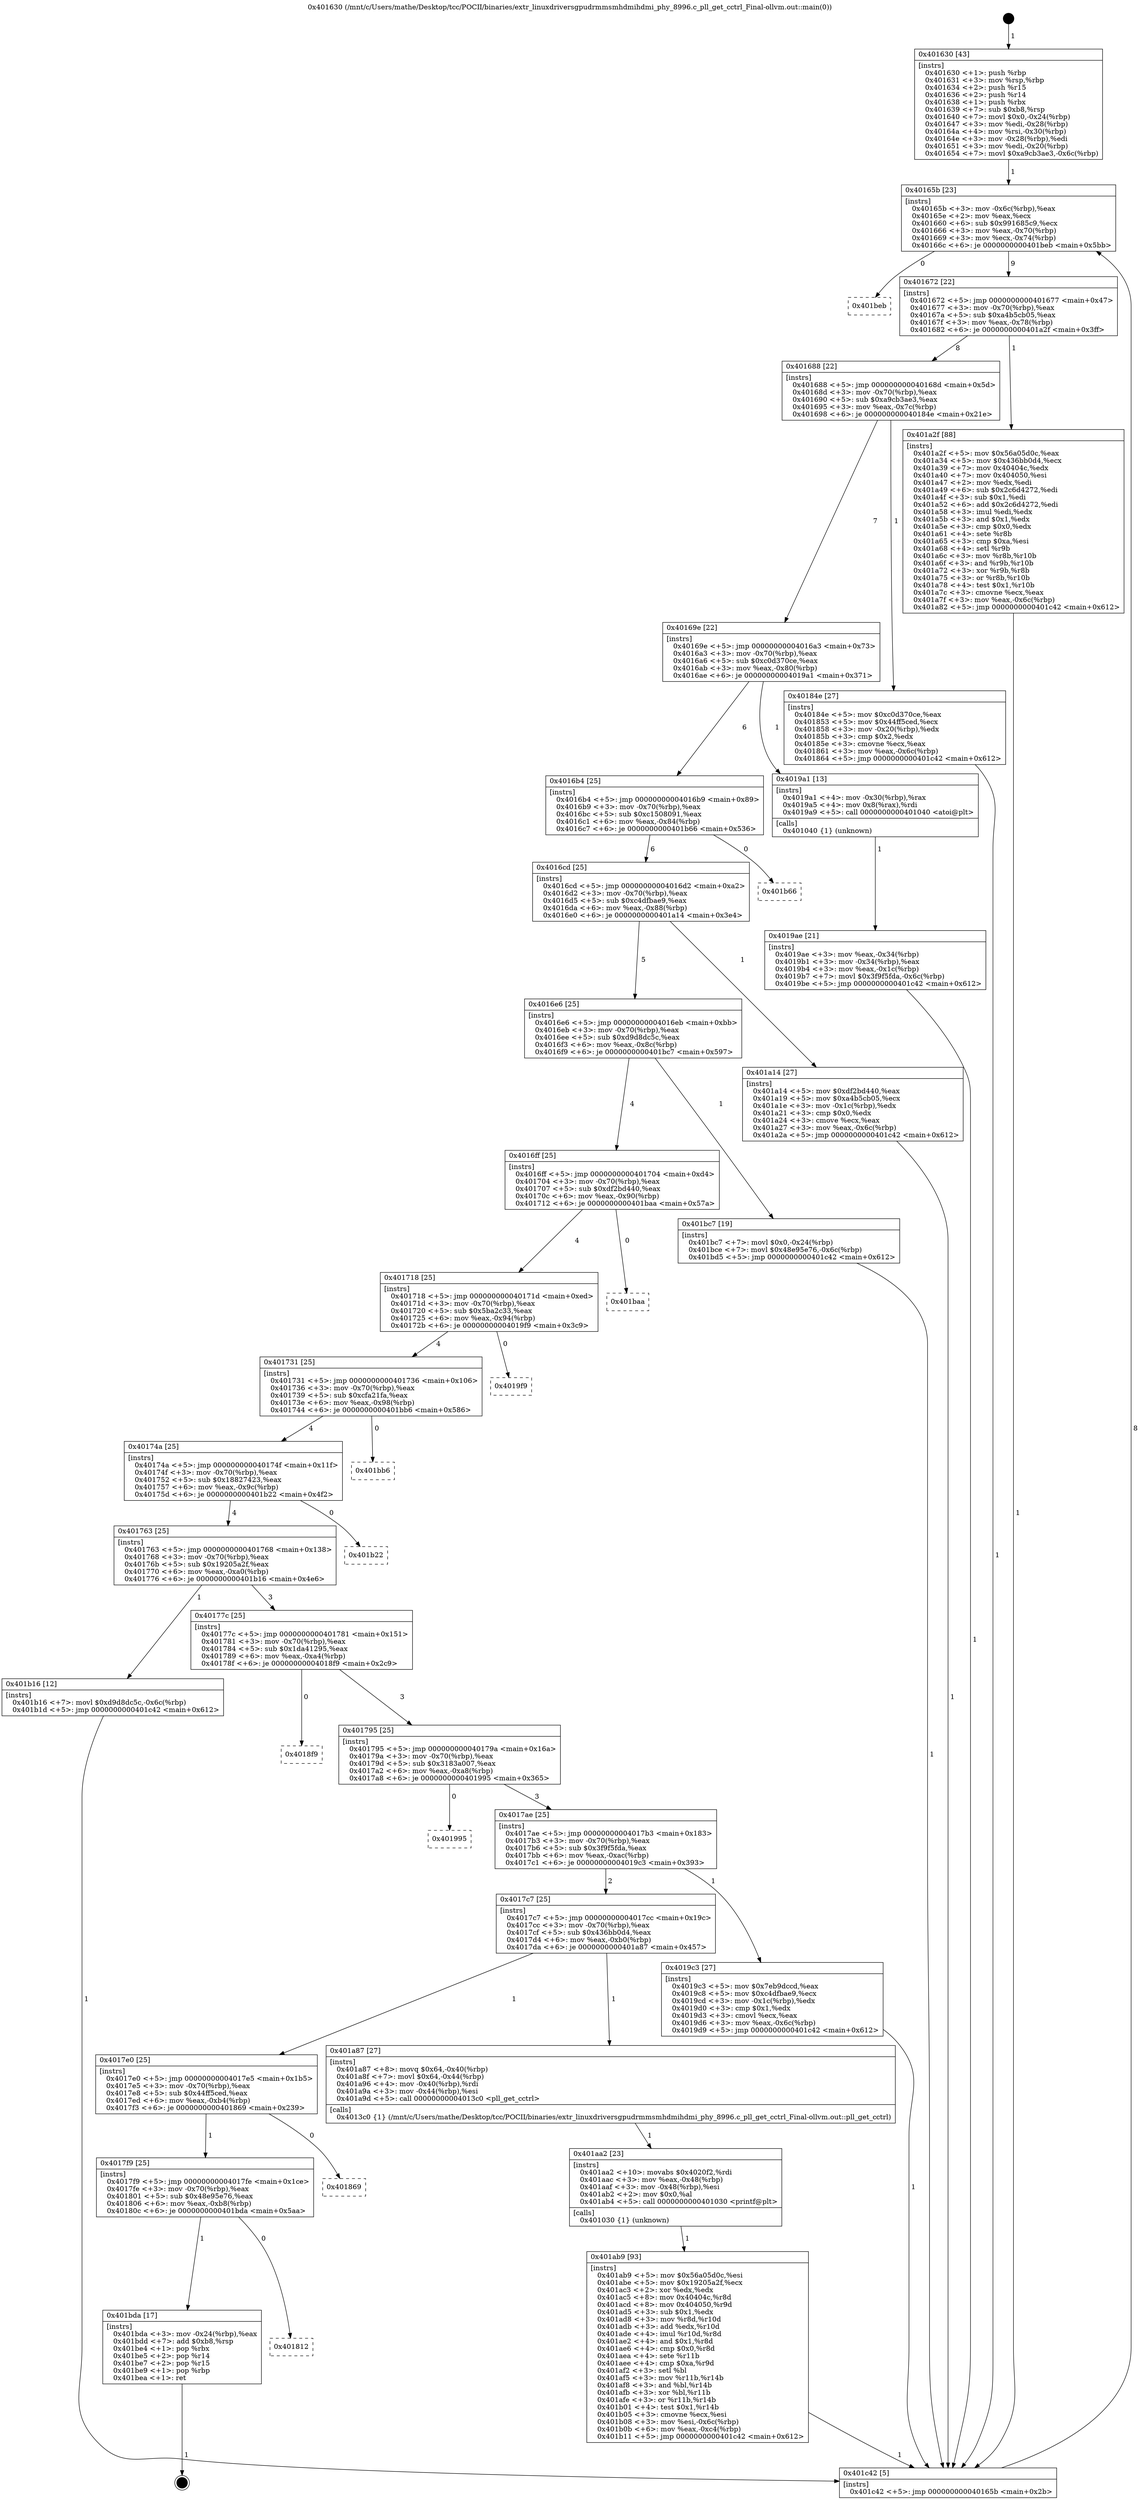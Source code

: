 digraph "0x401630" {
  label = "0x401630 (/mnt/c/Users/mathe/Desktop/tcc/POCII/binaries/extr_linuxdriversgpudrmmsmhdmihdmi_phy_8996.c_pll_get_cctrl_Final-ollvm.out::main(0))"
  labelloc = "t"
  node[shape=record]

  Entry [label="",width=0.3,height=0.3,shape=circle,fillcolor=black,style=filled]
  "0x40165b" [label="{
     0x40165b [23]\l
     | [instrs]\l
     &nbsp;&nbsp;0x40165b \<+3\>: mov -0x6c(%rbp),%eax\l
     &nbsp;&nbsp;0x40165e \<+2\>: mov %eax,%ecx\l
     &nbsp;&nbsp;0x401660 \<+6\>: sub $0x991685c9,%ecx\l
     &nbsp;&nbsp;0x401666 \<+3\>: mov %eax,-0x70(%rbp)\l
     &nbsp;&nbsp;0x401669 \<+3\>: mov %ecx,-0x74(%rbp)\l
     &nbsp;&nbsp;0x40166c \<+6\>: je 0000000000401beb \<main+0x5bb\>\l
  }"]
  "0x401beb" [label="{
     0x401beb\l
  }", style=dashed]
  "0x401672" [label="{
     0x401672 [22]\l
     | [instrs]\l
     &nbsp;&nbsp;0x401672 \<+5\>: jmp 0000000000401677 \<main+0x47\>\l
     &nbsp;&nbsp;0x401677 \<+3\>: mov -0x70(%rbp),%eax\l
     &nbsp;&nbsp;0x40167a \<+5\>: sub $0xa4b5cb05,%eax\l
     &nbsp;&nbsp;0x40167f \<+3\>: mov %eax,-0x78(%rbp)\l
     &nbsp;&nbsp;0x401682 \<+6\>: je 0000000000401a2f \<main+0x3ff\>\l
  }"]
  Exit [label="",width=0.3,height=0.3,shape=circle,fillcolor=black,style=filled,peripheries=2]
  "0x401a2f" [label="{
     0x401a2f [88]\l
     | [instrs]\l
     &nbsp;&nbsp;0x401a2f \<+5\>: mov $0x56a05d0c,%eax\l
     &nbsp;&nbsp;0x401a34 \<+5\>: mov $0x436bb0d4,%ecx\l
     &nbsp;&nbsp;0x401a39 \<+7\>: mov 0x40404c,%edx\l
     &nbsp;&nbsp;0x401a40 \<+7\>: mov 0x404050,%esi\l
     &nbsp;&nbsp;0x401a47 \<+2\>: mov %edx,%edi\l
     &nbsp;&nbsp;0x401a49 \<+6\>: sub $0x2c6d4272,%edi\l
     &nbsp;&nbsp;0x401a4f \<+3\>: sub $0x1,%edi\l
     &nbsp;&nbsp;0x401a52 \<+6\>: add $0x2c6d4272,%edi\l
     &nbsp;&nbsp;0x401a58 \<+3\>: imul %edi,%edx\l
     &nbsp;&nbsp;0x401a5b \<+3\>: and $0x1,%edx\l
     &nbsp;&nbsp;0x401a5e \<+3\>: cmp $0x0,%edx\l
     &nbsp;&nbsp;0x401a61 \<+4\>: sete %r8b\l
     &nbsp;&nbsp;0x401a65 \<+3\>: cmp $0xa,%esi\l
     &nbsp;&nbsp;0x401a68 \<+4\>: setl %r9b\l
     &nbsp;&nbsp;0x401a6c \<+3\>: mov %r8b,%r10b\l
     &nbsp;&nbsp;0x401a6f \<+3\>: and %r9b,%r10b\l
     &nbsp;&nbsp;0x401a72 \<+3\>: xor %r9b,%r8b\l
     &nbsp;&nbsp;0x401a75 \<+3\>: or %r8b,%r10b\l
     &nbsp;&nbsp;0x401a78 \<+4\>: test $0x1,%r10b\l
     &nbsp;&nbsp;0x401a7c \<+3\>: cmovne %ecx,%eax\l
     &nbsp;&nbsp;0x401a7f \<+3\>: mov %eax,-0x6c(%rbp)\l
     &nbsp;&nbsp;0x401a82 \<+5\>: jmp 0000000000401c42 \<main+0x612\>\l
  }"]
  "0x401688" [label="{
     0x401688 [22]\l
     | [instrs]\l
     &nbsp;&nbsp;0x401688 \<+5\>: jmp 000000000040168d \<main+0x5d\>\l
     &nbsp;&nbsp;0x40168d \<+3\>: mov -0x70(%rbp),%eax\l
     &nbsp;&nbsp;0x401690 \<+5\>: sub $0xa9cb3ae3,%eax\l
     &nbsp;&nbsp;0x401695 \<+3\>: mov %eax,-0x7c(%rbp)\l
     &nbsp;&nbsp;0x401698 \<+6\>: je 000000000040184e \<main+0x21e\>\l
  }"]
  "0x401812" [label="{
     0x401812\l
  }", style=dashed]
  "0x40184e" [label="{
     0x40184e [27]\l
     | [instrs]\l
     &nbsp;&nbsp;0x40184e \<+5\>: mov $0xc0d370ce,%eax\l
     &nbsp;&nbsp;0x401853 \<+5\>: mov $0x44ff5ced,%ecx\l
     &nbsp;&nbsp;0x401858 \<+3\>: mov -0x20(%rbp),%edx\l
     &nbsp;&nbsp;0x40185b \<+3\>: cmp $0x2,%edx\l
     &nbsp;&nbsp;0x40185e \<+3\>: cmovne %ecx,%eax\l
     &nbsp;&nbsp;0x401861 \<+3\>: mov %eax,-0x6c(%rbp)\l
     &nbsp;&nbsp;0x401864 \<+5\>: jmp 0000000000401c42 \<main+0x612\>\l
  }"]
  "0x40169e" [label="{
     0x40169e [22]\l
     | [instrs]\l
     &nbsp;&nbsp;0x40169e \<+5\>: jmp 00000000004016a3 \<main+0x73\>\l
     &nbsp;&nbsp;0x4016a3 \<+3\>: mov -0x70(%rbp),%eax\l
     &nbsp;&nbsp;0x4016a6 \<+5\>: sub $0xc0d370ce,%eax\l
     &nbsp;&nbsp;0x4016ab \<+3\>: mov %eax,-0x80(%rbp)\l
     &nbsp;&nbsp;0x4016ae \<+6\>: je 00000000004019a1 \<main+0x371\>\l
  }"]
  "0x401c42" [label="{
     0x401c42 [5]\l
     | [instrs]\l
     &nbsp;&nbsp;0x401c42 \<+5\>: jmp 000000000040165b \<main+0x2b\>\l
  }"]
  "0x401630" [label="{
     0x401630 [43]\l
     | [instrs]\l
     &nbsp;&nbsp;0x401630 \<+1\>: push %rbp\l
     &nbsp;&nbsp;0x401631 \<+3\>: mov %rsp,%rbp\l
     &nbsp;&nbsp;0x401634 \<+2\>: push %r15\l
     &nbsp;&nbsp;0x401636 \<+2\>: push %r14\l
     &nbsp;&nbsp;0x401638 \<+1\>: push %rbx\l
     &nbsp;&nbsp;0x401639 \<+7\>: sub $0xb8,%rsp\l
     &nbsp;&nbsp;0x401640 \<+7\>: movl $0x0,-0x24(%rbp)\l
     &nbsp;&nbsp;0x401647 \<+3\>: mov %edi,-0x28(%rbp)\l
     &nbsp;&nbsp;0x40164a \<+4\>: mov %rsi,-0x30(%rbp)\l
     &nbsp;&nbsp;0x40164e \<+3\>: mov -0x28(%rbp),%edi\l
     &nbsp;&nbsp;0x401651 \<+3\>: mov %edi,-0x20(%rbp)\l
     &nbsp;&nbsp;0x401654 \<+7\>: movl $0xa9cb3ae3,-0x6c(%rbp)\l
  }"]
  "0x401bda" [label="{
     0x401bda [17]\l
     | [instrs]\l
     &nbsp;&nbsp;0x401bda \<+3\>: mov -0x24(%rbp),%eax\l
     &nbsp;&nbsp;0x401bdd \<+7\>: add $0xb8,%rsp\l
     &nbsp;&nbsp;0x401be4 \<+1\>: pop %rbx\l
     &nbsp;&nbsp;0x401be5 \<+2\>: pop %r14\l
     &nbsp;&nbsp;0x401be7 \<+2\>: pop %r15\l
     &nbsp;&nbsp;0x401be9 \<+1\>: pop %rbp\l
     &nbsp;&nbsp;0x401bea \<+1\>: ret\l
  }"]
  "0x4019a1" [label="{
     0x4019a1 [13]\l
     | [instrs]\l
     &nbsp;&nbsp;0x4019a1 \<+4\>: mov -0x30(%rbp),%rax\l
     &nbsp;&nbsp;0x4019a5 \<+4\>: mov 0x8(%rax),%rdi\l
     &nbsp;&nbsp;0x4019a9 \<+5\>: call 0000000000401040 \<atoi@plt\>\l
     | [calls]\l
     &nbsp;&nbsp;0x401040 \{1\} (unknown)\l
  }"]
  "0x4016b4" [label="{
     0x4016b4 [25]\l
     | [instrs]\l
     &nbsp;&nbsp;0x4016b4 \<+5\>: jmp 00000000004016b9 \<main+0x89\>\l
     &nbsp;&nbsp;0x4016b9 \<+3\>: mov -0x70(%rbp),%eax\l
     &nbsp;&nbsp;0x4016bc \<+5\>: sub $0xc1508091,%eax\l
     &nbsp;&nbsp;0x4016c1 \<+6\>: mov %eax,-0x84(%rbp)\l
     &nbsp;&nbsp;0x4016c7 \<+6\>: je 0000000000401b66 \<main+0x536\>\l
  }"]
  "0x4019ae" [label="{
     0x4019ae [21]\l
     | [instrs]\l
     &nbsp;&nbsp;0x4019ae \<+3\>: mov %eax,-0x34(%rbp)\l
     &nbsp;&nbsp;0x4019b1 \<+3\>: mov -0x34(%rbp),%eax\l
     &nbsp;&nbsp;0x4019b4 \<+3\>: mov %eax,-0x1c(%rbp)\l
     &nbsp;&nbsp;0x4019b7 \<+7\>: movl $0x3f9f5fda,-0x6c(%rbp)\l
     &nbsp;&nbsp;0x4019be \<+5\>: jmp 0000000000401c42 \<main+0x612\>\l
  }"]
  "0x4017f9" [label="{
     0x4017f9 [25]\l
     | [instrs]\l
     &nbsp;&nbsp;0x4017f9 \<+5\>: jmp 00000000004017fe \<main+0x1ce\>\l
     &nbsp;&nbsp;0x4017fe \<+3\>: mov -0x70(%rbp),%eax\l
     &nbsp;&nbsp;0x401801 \<+5\>: sub $0x48e95e76,%eax\l
     &nbsp;&nbsp;0x401806 \<+6\>: mov %eax,-0xb8(%rbp)\l
     &nbsp;&nbsp;0x40180c \<+6\>: je 0000000000401bda \<main+0x5aa\>\l
  }"]
  "0x401b66" [label="{
     0x401b66\l
  }", style=dashed]
  "0x4016cd" [label="{
     0x4016cd [25]\l
     | [instrs]\l
     &nbsp;&nbsp;0x4016cd \<+5\>: jmp 00000000004016d2 \<main+0xa2\>\l
     &nbsp;&nbsp;0x4016d2 \<+3\>: mov -0x70(%rbp),%eax\l
     &nbsp;&nbsp;0x4016d5 \<+5\>: sub $0xc4dfbae9,%eax\l
     &nbsp;&nbsp;0x4016da \<+6\>: mov %eax,-0x88(%rbp)\l
     &nbsp;&nbsp;0x4016e0 \<+6\>: je 0000000000401a14 \<main+0x3e4\>\l
  }"]
  "0x401869" [label="{
     0x401869\l
  }", style=dashed]
  "0x401a14" [label="{
     0x401a14 [27]\l
     | [instrs]\l
     &nbsp;&nbsp;0x401a14 \<+5\>: mov $0xdf2bd440,%eax\l
     &nbsp;&nbsp;0x401a19 \<+5\>: mov $0xa4b5cb05,%ecx\l
     &nbsp;&nbsp;0x401a1e \<+3\>: mov -0x1c(%rbp),%edx\l
     &nbsp;&nbsp;0x401a21 \<+3\>: cmp $0x0,%edx\l
     &nbsp;&nbsp;0x401a24 \<+3\>: cmove %ecx,%eax\l
     &nbsp;&nbsp;0x401a27 \<+3\>: mov %eax,-0x6c(%rbp)\l
     &nbsp;&nbsp;0x401a2a \<+5\>: jmp 0000000000401c42 \<main+0x612\>\l
  }"]
  "0x4016e6" [label="{
     0x4016e6 [25]\l
     | [instrs]\l
     &nbsp;&nbsp;0x4016e6 \<+5\>: jmp 00000000004016eb \<main+0xbb\>\l
     &nbsp;&nbsp;0x4016eb \<+3\>: mov -0x70(%rbp),%eax\l
     &nbsp;&nbsp;0x4016ee \<+5\>: sub $0xd9d8dc5c,%eax\l
     &nbsp;&nbsp;0x4016f3 \<+6\>: mov %eax,-0x8c(%rbp)\l
     &nbsp;&nbsp;0x4016f9 \<+6\>: je 0000000000401bc7 \<main+0x597\>\l
  }"]
  "0x401ab9" [label="{
     0x401ab9 [93]\l
     | [instrs]\l
     &nbsp;&nbsp;0x401ab9 \<+5\>: mov $0x56a05d0c,%esi\l
     &nbsp;&nbsp;0x401abe \<+5\>: mov $0x19205a2f,%ecx\l
     &nbsp;&nbsp;0x401ac3 \<+2\>: xor %edx,%edx\l
     &nbsp;&nbsp;0x401ac5 \<+8\>: mov 0x40404c,%r8d\l
     &nbsp;&nbsp;0x401acd \<+8\>: mov 0x404050,%r9d\l
     &nbsp;&nbsp;0x401ad5 \<+3\>: sub $0x1,%edx\l
     &nbsp;&nbsp;0x401ad8 \<+3\>: mov %r8d,%r10d\l
     &nbsp;&nbsp;0x401adb \<+3\>: add %edx,%r10d\l
     &nbsp;&nbsp;0x401ade \<+4\>: imul %r10d,%r8d\l
     &nbsp;&nbsp;0x401ae2 \<+4\>: and $0x1,%r8d\l
     &nbsp;&nbsp;0x401ae6 \<+4\>: cmp $0x0,%r8d\l
     &nbsp;&nbsp;0x401aea \<+4\>: sete %r11b\l
     &nbsp;&nbsp;0x401aee \<+4\>: cmp $0xa,%r9d\l
     &nbsp;&nbsp;0x401af2 \<+3\>: setl %bl\l
     &nbsp;&nbsp;0x401af5 \<+3\>: mov %r11b,%r14b\l
     &nbsp;&nbsp;0x401af8 \<+3\>: and %bl,%r14b\l
     &nbsp;&nbsp;0x401afb \<+3\>: xor %bl,%r11b\l
     &nbsp;&nbsp;0x401afe \<+3\>: or %r11b,%r14b\l
     &nbsp;&nbsp;0x401b01 \<+4\>: test $0x1,%r14b\l
     &nbsp;&nbsp;0x401b05 \<+3\>: cmovne %ecx,%esi\l
     &nbsp;&nbsp;0x401b08 \<+3\>: mov %esi,-0x6c(%rbp)\l
     &nbsp;&nbsp;0x401b0b \<+6\>: mov %eax,-0xc4(%rbp)\l
     &nbsp;&nbsp;0x401b11 \<+5\>: jmp 0000000000401c42 \<main+0x612\>\l
  }"]
  "0x401bc7" [label="{
     0x401bc7 [19]\l
     | [instrs]\l
     &nbsp;&nbsp;0x401bc7 \<+7\>: movl $0x0,-0x24(%rbp)\l
     &nbsp;&nbsp;0x401bce \<+7\>: movl $0x48e95e76,-0x6c(%rbp)\l
     &nbsp;&nbsp;0x401bd5 \<+5\>: jmp 0000000000401c42 \<main+0x612\>\l
  }"]
  "0x4016ff" [label="{
     0x4016ff [25]\l
     | [instrs]\l
     &nbsp;&nbsp;0x4016ff \<+5\>: jmp 0000000000401704 \<main+0xd4\>\l
     &nbsp;&nbsp;0x401704 \<+3\>: mov -0x70(%rbp),%eax\l
     &nbsp;&nbsp;0x401707 \<+5\>: sub $0xdf2bd440,%eax\l
     &nbsp;&nbsp;0x40170c \<+6\>: mov %eax,-0x90(%rbp)\l
     &nbsp;&nbsp;0x401712 \<+6\>: je 0000000000401baa \<main+0x57a\>\l
  }"]
  "0x401aa2" [label="{
     0x401aa2 [23]\l
     | [instrs]\l
     &nbsp;&nbsp;0x401aa2 \<+10\>: movabs $0x4020f2,%rdi\l
     &nbsp;&nbsp;0x401aac \<+3\>: mov %eax,-0x48(%rbp)\l
     &nbsp;&nbsp;0x401aaf \<+3\>: mov -0x48(%rbp),%esi\l
     &nbsp;&nbsp;0x401ab2 \<+2\>: mov $0x0,%al\l
     &nbsp;&nbsp;0x401ab4 \<+5\>: call 0000000000401030 \<printf@plt\>\l
     | [calls]\l
     &nbsp;&nbsp;0x401030 \{1\} (unknown)\l
  }"]
  "0x401baa" [label="{
     0x401baa\l
  }", style=dashed]
  "0x401718" [label="{
     0x401718 [25]\l
     | [instrs]\l
     &nbsp;&nbsp;0x401718 \<+5\>: jmp 000000000040171d \<main+0xed\>\l
     &nbsp;&nbsp;0x40171d \<+3\>: mov -0x70(%rbp),%eax\l
     &nbsp;&nbsp;0x401720 \<+5\>: sub $0x5ba2c33,%eax\l
     &nbsp;&nbsp;0x401725 \<+6\>: mov %eax,-0x94(%rbp)\l
     &nbsp;&nbsp;0x40172b \<+6\>: je 00000000004019f9 \<main+0x3c9\>\l
  }"]
  "0x4017e0" [label="{
     0x4017e0 [25]\l
     | [instrs]\l
     &nbsp;&nbsp;0x4017e0 \<+5\>: jmp 00000000004017e5 \<main+0x1b5\>\l
     &nbsp;&nbsp;0x4017e5 \<+3\>: mov -0x70(%rbp),%eax\l
     &nbsp;&nbsp;0x4017e8 \<+5\>: sub $0x44ff5ced,%eax\l
     &nbsp;&nbsp;0x4017ed \<+6\>: mov %eax,-0xb4(%rbp)\l
     &nbsp;&nbsp;0x4017f3 \<+6\>: je 0000000000401869 \<main+0x239\>\l
  }"]
  "0x4019f9" [label="{
     0x4019f9\l
  }", style=dashed]
  "0x401731" [label="{
     0x401731 [25]\l
     | [instrs]\l
     &nbsp;&nbsp;0x401731 \<+5\>: jmp 0000000000401736 \<main+0x106\>\l
     &nbsp;&nbsp;0x401736 \<+3\>: mov -0x70(%rbp),%eax\l
     &nbsp;&nbsp;0x401739 \<+5\>: sub $0xcfa21fa,%eax\l
     &nbsp;&nbsp;0x40173e \<+6\>: mov %eax,-0x98(%rbp)\l
     &nbsp;&nbsp;0x401744 \<+6\>: je 0000000000401bb6 \<main+0x586\>\l
  }"]
  "0x401a87" [label="{
     0x401a87 [27]\l
     | [instrs]\l
     &nbsp;&nbsp;0x401a87 \<+8\>: movq $0x64,-0x40(%rbp)\l
     &nbsp;&nbsp;0x401a8f \<+7\>: movl $0x64,-0x44(%rbp)\l
     &nbsp;&nbsp;0x401a96 \<+4\>: mov -0x40(%rbp),%rdi\l
     &nbsp;&nbsp;0x401a9a \<+3\>: mov -0x44(%rbp),%esi\l
     &nbsp;&nbsp;0x401a9d \<+5\>: call 00000000004013c0 \<pll_get_cctrl\>\l
     | [calls]\l
     &nbsp;&nbsp;0x4013c0 \{1\} (/mnt/c/Users/mathe/Desktop/tcc/POCII/binaries/extr_linuxdriversgpudrmmsmhdmihdmi_phy_8996.c_pll_get_cctrl_Final-ollvm.out::pll_get_cctrl)\l
  }"]
  "0x401bb6" [label="{
     0x401bb6\l
  }", style=dashed]
  "0x40174a" [label="{
     0x40174a [25]\l
     | [instrs]\l
     &nbsp;&nbsp;0x40174a \<+5\>: jmp 000000000040174f \<main+0x11f\>\l
     &nbsp;&nbsp;0x40174f \<+3\>: mov -0x70(%rbp),%eax\l
     &nbsp;&nbsp;0x401752 \<+5\>: sub $0x18827423,%eax\l
     &nbsp;&nbsp;0x401757 \<+6\>: mov %eax,-0x9c(%rbp)\l
     &nbsp;&nbsp;0x40175d \<+6\>: je 0000000000401b22 \<main+0x4f2\>\l
  }"]
  "0x4017c7" [label="{
     0x4017c7 [25]\l
     | [instrs]\l
     &nbsp;&nbsp;0x4017c7 \<+5\>: jmp 00000000004017cc \<main+0x19c\>\l
     &nbsp;&nbsp;0x4017cc \<+3\>: mov -0x70(%rbp),%eax\l
     &nbsp;&nbsp;0x4017cf \<+5\>: sub $0x436bb0d4,%eax\l
     &nbsp;&nbsp;0x4017d4 \<+6\>: mov %eax,-0xb0(%rbp)\l
     &nbsp;&nbsp;0x4017da \<+6\>: je 0000000000401a87 \<main+0x457\>\l
  }"]
  "0x401b22" [label="{
     0x401b22\l
  }", style=dashed]
  "0x401763" [label="{
     0x401763 [25]\l
     | [instrs]\l
     &nbsp;&nbsp;0x401763 \<+5\>: jmp 0000000000401768 \<main+0x138\>\l
     &nbsp;&nbsp;0x401768 \<+3\>: mov -0x70(%rbp),%eax\l
     &nbsp;&nbsp;0x40176b \<+5\>: sub $0x19205a2f,%eax\l
     &nbsp;&nbsp;0x401770 \<+6\>: mov %eax,-0xa0(%rbp)\l
     &nbsp;&nbsp;0x401776 \<+6\>: je 0000000000401b16 \<main+0x4e6\>\l
  }"]
  "0x4019c3" [label="{
     0x4019c3 [27]\l
     | [instrs]\l
     &nbsp;&nbsp;0x4019c3 \<+5\>: mov $0x7eb9dccd,%eax\l
     &nbsp;&nbsp;0x4019c8 \<+5\>: mov $0xc4dfbae9,%ecx\l
     &nbsp;&nbsp;0x4019cd \<+3\>: mov -0x1c(%rbp),%edx\l
     &nbsp;&nbsp;0x4019d0 \<+3\>: cmp $0x1,%edx\l
     &nbsp;&nbsp;0x4019d3 \<+3\>: cmovl %ecx,%eax\l
     &nbsp;&nbsp;0x4019d6 \<+3\>: mov %eax,-0x6c(%rbp)\l
     &nbsp;&nbsp;0x4019d9 \<+5\>: jmp 0000000000401c42 \<main+0x612\>\l
  }"]
  "0x401b16" [label="{
     0x401b16 [12]\l
     | [instrs]\l
     &nbsp;&nbsp;0x401b16 \<+7\>: movl $0xd9d8dc5c,-0x6c(%rbp)\l
     &nbsp;&nbsp;0x401b1d \<+5\>: jmp 0000000000401c42 \<main+0x612\>\l
  }"]
  "0x40177c" [label="{
     0x40177c [25]\l
     | [instrs]\l
     &nbsp;&nbsp;0x40177c \<+5\>: jmp 0000000000401781 \<main+0x151\>\l
     &nbsp;&nbsp;0x401781 \<+3\>: mov -0x70(%rbp),%eax\l
     &nbsp;&nbsp;0x401784 \<+5\>: sub $0x1da41295,%eax\l
     &nbsp;&nbsp;0x401789 \<+6\>: mov %eax,-0xa4(%rbp)\l
     &nbsp;&nbsp;0x40178f \<+6\>: je 00000000004018f9 \<main+0x2c9\>\l
  }"]
  "0x4017ae" [label="{
     0x4017ae [25]\l
     | [instrs]\l
     &nbsp;&nbsp;0x4017ae \<+5\>: jmp 00000000004017b3 \<main+0x183\>\l
     &nbsp;&nbsp;0x4017b3 \<+3\>: mov -0x70(%rbp),%eax\l
     &nbsp;&nbsp;0x4017b6 \<+5\>: sub $0x3f9f5fda,%eax\l
     &nbsp;&nbsp;0x4017bb \<+6\>: mov %eax,-0xac(%rbp)\l
     &nbsp;&nbsp;0x4017c1 \<+6\>: je 00000000004019c3 \<main+0x393\>\l
  }"]
  "0x4018f9" [label="{
     0x4018f9\l
  }", style=dashed]
  "0x401795" [label="{
     0x401795 [25]\l
     | [instrs]\l
     &nbsp;&nbsp;0x401795 \<+5\>: jmp 000000000040179a \<main+0x16a\>\l
     &nbsp;&nbsp;0x40179a \<+3\>: mov -0x70(%rbp),%eax\l
     &nbsp;&nbsp;0x40179d \<+5\>: sub $0x3183a007,%eax\l
     &nbsp;&nbsp;0x4017a2 \<+6\>: mov %eax,-0xa8(%rbp)\l
     &nbsp;&nbsp;0x4017a8 \<+6\>: je 0000000000401995 \<main+0x365\>\l
  }"]
  "0x401995" [label="{
     0x401995\l
  }", style=dashed]
  Entry -> "0x401630" [label=" 1"]
  "0x40165b" -> "0x401beb" [label=" 0"]
  "0x40165b" -> "0x401672" [label=" 9"]
  "0x401bda" -> Exit [label=" 1"]
  "0x401672" -> "0x401a2f" [label=" 1"]
  "0x401672" -> "0x401688" [label=" 8"]
  "0x4017f9" -> "0x401812" [label=" 0"]
  "0x401688" -> "0x40184e" [label=" 1"]
  "0x401688" -> "0x40169e" [label=" 7"]
  "0x40184e" -> "0x401c42" [label=" 1"]
  "0x401630" -> "0x40165b" [label=" 1"]
  "0x401c42" -> "0x40165b" [label=" 8"]
  "0x4017f9" -> "0x401bda" [label=" 1"]
  "0x40169e" -> "0x4019a1" [label=" 1"]
  "0x40169e" -> "0x4016b4" [label=" 6"]
  "0x4019a1" -> "0x4019ae" [label=" 1"]
  "0x4019ae" -> "0x401c42" [label=" 1"]
  "0x4017e0" -> "0x4017f9" [label=" 1"]
  "0x4016b4" -> "0x401b66" [label=" 0"]
  "0x4016b4" -> "0x4016cd" [label=" 6"]
  "0x4017e0" -> "0x401869" [label=" 0"]
  "0x4016cd" -> "0x401a14" [label=" 1"]
  "0x4016cd" -> "0x4016e6" [label=" 5"]
  "0x401bc7" -> "0x401c42" [label=" 1"]
  "0x4016e6" -> "0x401bc7" [label=" 1"]
  "0x4016e6" -> "0x4016ff" [label=" 4"]
  "0x401b16" -> "0x401c42" [label=" 1"]
  "0x4016ff" -> "0x401baa" [label=" 0"]
  "0x4016ff" -> "0x401718" [label=" 4"]
  "0x401ab9" -> "0x401c42" [label=" 1"]
  "0x401718" -> "0x4019f9" [label=" 0"]
  "0x401718" -> "0x401731" [label=" 4"]
  "0x401aa2" -> "0x401ab9" [label=" 1"]
  "0x401731" -> "0x401bb6" [label=" 0"]
  "0x401731" -> "0x40174a" [label=" 4"]
  "0x401a87" -> "0x401aa2" [label=" 1"]
  "0x40174a" -> "0x401b22" [label=" 0"]
  "0x40174a" -> "0x401763" [label=" 4"]
  "0x4017c7" -> "0x401a87" [label=" 1"]
  "0x401763" -> "0x401b16" [label=" 1"]
  "0x401763" -> "0x40177c" [label=" 3"]
  "0x4017c7" -> "0x4017e0" [label=" 1"]
  "0x40177c" -> "0x4018f9" [label=" 0"]
  "0x40177c" -> "0x401795" [label=" 3"]
  "0x401a14" -> "0x401c42" [label=" 1"]
  "0x401795" -> "0x401995" [label=" 0"]
  "0x401795" -> "0x4017ae" [label=" 3"]
  "0x401a2f" -> "0x401c42" [label=" 1"]
  "0x4017ae" -> "0x4019c3" [label=" 1"]
  "0x4017ae" -> "0x4017c7" [label=" 2"]
  "0x4019c3" -> "0x401c42" [label=" 1"]
}
